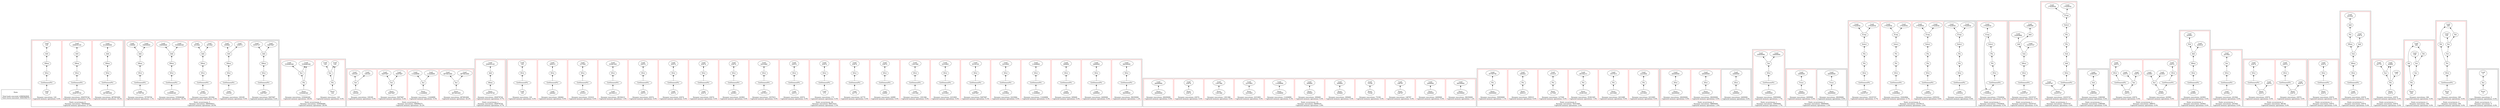 strict digraph {
rankdir=BT
subgraph {
Stats [shape=plaintext]
cluster=true
label="Total loads executed: 4386562829\nTotal stores executed: 1644358279"
}
subgraph {
subgraph {
"0_2_180" [label="SExt"]
"0_2_179" [label="SRem"]
"0_2_180" -> "0_2_179"
"0_2_181" [label="GetElementPtr"]
"0_2_181" -> "0_2_180"
"0_2_178" [label="Add"]
"0_2_179" -> "0_2_178"
{
rank=min
"0_2_182" [label="Load\n487681600"]
}
"0_2_182" -> "0_2_181"
"0_2_173" [label="Load\n612000000"]
"0_2_178" -> "0_2_173"
cluster=true
label="Dynamic executions: 487681600\nCaptured memory operations: 18.2%"
color=red
}
subgraph {
"0_3_447" [label="Add"]
"0_3_443" [label="Load\n294035145"]
"0_3_447" -> "0_3_443"
"0_3_448" [label="SRem"]
"0_3_448" -> "0_3_447"
"0_3_450" [label="SExt"]
"0_3_450" -> "0_3_448"
"0_3_451" [label="GetElementPtr"]
"0_3_451" -> "0_3_450"
{
rank=min
"0_3_452" [label="Load\n292878720"]
}
"0_3_452" -> "0_3_451"
cluster=true
label="Dynamic executions: 292878720\nCaptured memory operations: 9.7%"
color=red
}
subgraph {
"0_4_773" [label="Add"]
"0_4_772" [label="Load\n120"]
"0_4_773" -> "0_4_772"
"0_4_775" [label="SExt"]
"0_4_774" [label="SRem"]
"0_4_775" -> "0_4_774"
"0_4_774" -> "0_4_773"
{
rank=min
"0_4_777" [label="Load\n120"]
}
"0_4_776" [label="GetElementPtr"]
"0_4_777" -> "0_4_776"
"0_4_776" -> "0_4_775"
cluster=true
label="Dynamic executions: 120\nCaptured memory operations: 0.0%"
color=red
}
cluster=true
label="Static occurrences: 6\nDynamic executions: 780560455\nCaptured memory operations: 27.9%"
}
subgraph {
subgraph {
"1_0_387" [label="SRem"]
"1_0_386" [label="Add"]
"1_0_387" -> "1_0_386"
"1_0_388" [label="SExt"]
"1_0_388" -> "1_0_387"
{
rank=min
"1_0_390" [label="Load\n9287687"]
}
"1_0_389" [label="GetElementPtr"]
"1_0_390" -> "1_0_389"
"1_0_376" [label="Load\n9355727"]
"1_0_386" -> "1_0_376"
"1_0_385" [label="Load\n9287687"]
"1_0_386" -> "1_0_385"
"1_0_389" -> "1_0_388"
cluster=true
label="Dynamic executions: 9287687\nCaptured memory operations: 0.4%"
}
subgraph {
"1_1_521" [label="SRem"]
"1_1_520" [label="Add"]
"1_1_521" -> "1_1_520"
"1_1_517" [label="Load\n100566"]
"1_1_520" -> "1_1_517"
"1_1_523" [label="GetElementPtr"]
"1_1_522" [label="SExt"]
"1_1_523" -> "1_1_522"
"1_1_522" -> "1_1_521"
{
rank=min
"1_1_524" [label="Load\n100185"]
}
"1_1_524" -> "1_1_523"
"1_1_512" [label="Load\n100972"]
"1_1_520" -> "1_1_512"
cluster=true
label="Dynamic executions: 100185\nCaptured memory operations: 0.0%"
color=red
}
subgraph {
"1_2_604" [label="SRem"]
"1_2_603" [label="Add"]
"1_2_604" -> "1_2_603"
"1_2_601" [label="Load\n201944"]
"1_2_603" -> "1_2_601"
"1_2_605" [label="SExt"]
"1_2_605" -> "1_2_604"
{
rank=min
"1_2_607" [label="Load\n201944"]
}
"1_2_606" [label="GetElementPtr"]
"1_2_607" -> "1_2_606"
"1_2_606" -> "1_2_605"
"1_2_602" [label="Load\n201944"]
"1_2_603" -> "1_2_602"
cluster=true
label="Dynamic executions: 201944\nCaptured memory operations: 0.0%"
color=red
}
subgraph {
"1_3_847" [label="SExt"]
"1_3_846" [label="SRem"]
"1_3_847" -> "1_3_846"
"1_3_848" [label="GetElementPtr"]
"1_3_848" -> "1_3_847"
"1_3_845" [label="Add"]
"1_3_832" [label="Load\n35850000"]
"1_3_845" -> "1_3_832"
"1_3_839" [label="Load\n535646340"]
"1_3_845" -> "1_3_839"
"1_3_846" -> "1_3_845"
{
rank=min
"1_3_849" [label="Load\n535646340"]
}
"1_3_849" -> "1_3_848"
cluster=true
label="Dynamic executions: 535646340\nCaptured memory operations: 18.3%"
color=red
}
subgraph {
"1_4_858" [label="Add"]
"1_4_823" [label="Load\n150000"]
"1_4_858" -> "1_4_823"
{
rank=min
"1_4_862" [label="Load\n35709756"]
}
"1_4_861" [label="GetElementPtr"]
"1_4_862" -> "1_4_861"
"1_4_859" [label="SRem"]
"1_4_859" -> "1_4_858"
"1_4_860" [label="SExt"]
"1_4_861" -> "1_4_860"
"1_4_832" [label="Load\n35850000"]
"1_4_858" -> "1_4_832"
"1_4_860" -> "1_4_859"
cluster=true
label="Dynamic executions: 35709756\nCaptured memory operations: 1.1%"
color=red
}
cluster=true
label="Static occurrences: 5\nDynamic executions: 580945912\nCaptured memory operations: 20.0%"
}
subgraph {
subgraph {
"2_1_780" [label="Phi"]
"2_1_778" [label="Xor"]
"2_1_780" -> "2_1_778"
{
rank=min
"2_1_781" [label="Store\n120"]
}
"2_1_781" -> "2_1_780"
"2_1_768" [label="Load\n120"]
"2_1_778" -> "2_1_768"
"2_1_780" -> "2_1_768"
"2_1_777" [label="Load\n120"]
"2_1_778" -> "2_1_777"
cluster=true
label="Dynamic executions: 120\nCaptured memory operations: 0.0%"
color=red
}
subgraph {
"2_2_850" [label="Xor"]
"2_2_849" [label="Load\n535646340"]
"2_2_850" -> "2_2_849"
{
rank=min
"2_2_854" [label="Store\n535646340"]
}
"2_2_852" [label="Phi"]
"2_2_854" -> "2_2_852"
"2_2_852" -> "2_2_850"
"2_2_843" [label="Load\n535646340"]
"2_2_852" -> "2_2_843"
"2_2_850" -> "2_2_843"
cluster=true
label="Dynamic executions: 535646340\nCaptured memory operations: 26.6%"
color=red
}
cluster=true
label="Static occurrences: 3\nDynamic executions: 535646460\nCaptured memory operations: 26.6%"
}
subgraph {
subgraph {
{
rank=min
"3_0_185" [label="Store\n487681600"]
}
"3_0_184" [label="Xor"]
"3_0_185" -> "3_0_184"
"3_0_183" [label="Load\n487681600"]
"3_0_184" -> "3_0_183"
"3_0_182" [label="Load\n487681600"]
"3_0_184" -> "3_0_182"
cluster=true
label="Dynamic executions: 487681600\nCaptured memory operations: 24.2%"
color=red
}
subgraph {
{
rank=min
"3_1_339" [label="Store\n11426899"]
}
"3_1_338" [label="Xor"]
"3_1_339" -> "3_1_338"
"3_1_335" [label="Load\n11426899"]
"3_1_338" -> "3_1_335"
"3_1_337" [label="Load\n11426899"]
"3_1_338" -> "3_1_337"
cluster=true
label="Dynamic executions: 11426899\nCaptured memory operations: 0.5%"
color=red
}
subgraph {
"3_2_392" [label="Xor"]
"3_2_391" [label="Load\n9287687"]
"3_2_392" -> "3_2_391"
"3_2_390" [label="Load\n9287687"]
"3_2_392" -> "3_2_390"
{
rank=min
"3_2_393" [label="Store\n9287687"]
}
"3_2_393" -> "3_2_392"
cluster=true
label="Dynamic executions: 9287687\nCaptured memory operations: 0.4%"
color=red
}
subgraph {
{
rank=min
"3_3_527" [label="Store\n100185"]
}
"3_3_526" [label="Xor"]
"3_3_527" -> "3_3_526"
"3_3_524" [label="Load\n100185"]
"3_3_526" -> "3_3_524"
"3_3_525" [label="Load\n100185"]
"3_3_526" -> "3_3_525"
cluster=true
label="Dynamic executions: 100185\nCaptured memory operations: 0.0%"
color=red
}
cluster=true
label="Static occurrences: 4\nDynamic executions: 508496371\nCaptured memory operations: 25.2%"
}
subgraph {
subgraph {
"4_0_447" [label="Add"]
"4_0_443" [label="Load\n294035145"]
"4_0_447" -> "4_0_443"
"4_0_448" [label="SRem"]
"4_0_448" -> "4_0_447"
{
rank=min
"4_0_449" [label="Store\n292878720"]
}
"4_0_449" -> "4_0_448"
cluster=true
label="Dynamic executions: 292878720\nCaptured memory operations: 9.7%"
color=red
}
cluster=true
label="Static occurrences: 1\nDynamic executions: 292878720\nCaptured memory operations: 9.7%"
}
subgraph {
subgraph {
"5_3_148" [label="SExt"]
"5_3_147" [label="Load\n38250000"]
"5_3_148" -> "5_3_147"
{
rank=min
"5_3_150" [label="Load\n38250000"]
}
"5_3_149" [label="GetElementPtr"]
"5_3_150" -> "5_3_149"
"5_3_149" -> "5_3_148"
cluster=true
label="Dynamic executions: 38250000\nCaptured memory operations: 1.2%"
color=red
}
subgraph {
"5_4_193" [label="SExt"]
"5_4_190" [label="Load\n2400000"]
"5_4_193" -> "5_4_190"
"5_4_194" [label="GetElementPtr"]
"5_4_194" -> "5_4_193"
{
rank=min
"5_4_195" [label="Load\n2400000"]
}
"5_4_195" -> "5_4_194"
cluster=true
label="Dynamic executions: 2400000\nCaptured memory operations: 0.0%"
color=red
}
subgraph {
{
rank=min
"5_5_247" [label="Load\n309400"]
}
"5_5_246" [label="GetElementPtr"]
"5_5_247" -> "5_5_246"
"5_5_245" [label="SExt"]
"5_5_246" -> "5_5_245"
"5_5_242" [label="Load\n309400"]
"5_5_245" -> "5_5_242"
cluster=true
label="Dynamic executions: 309400\nCaptured memory operations: 0.0%"
color=red
}
subgraph {
{
rank=min
"5_6_342" [label="Load\n11426899"]
}
"5_6_341" [label="GetElementPtr"]
"5_6_342" -> "5_6_341"
"5_6_340" [label="SExt"]
"5_6_341" -> "5_6_340"
"5_6_335" [label="Load\n11426899"]
"5_6_340" -> "5_6_335"
cluster=true
label="Dynamic executions: 11426899\nCaptured memory operations: 0.3%"
color=red
}
subgraph {
"5_7_360" [label="SExt"]
"5_7_357" [label="Load\n2231805"]
"5_7_360" -> "5_7_357"
"5_7_361" [label="GetElementPtr"]
"5_7_361" -> "5_7_360"
{
rank=min
"5_7_362" [label="Load\n2223064"]
}
"5_7_362" -> "5_7_361"
cluster=true
label="Dynamic executions: 2223064\nCaptured memory operations: 0.0%"
color=red
}
subgraph {
{
rank=min
"5_8_385" [label="Load\n9287687"]
}
"5_8_384" [label="GetElementPtr"]
"5_8_385" -> "5_8_384"
"5_8_383" [label="SExt"]
"5_8_384" -> "5_8_383"
"5_8_380" [label="Load\n9319129"]
"5_8_383" -> "5_8_380"
cluster=true
label="Dynamic executions: 9287687\nCaptured memory operations: 0.3%"
color=red
}
subgraph {
"5_9_400" [label="SExt"]
"5_9_399" [label="Load\n2231805"]
"5_9_400" -> "5_9_399"
"5_9_401" [label="GetElementPtr"]
"5_9_401" -> "5_9_400"
{
rank=min
"5_9_402" [label="Load\n2231805"]
}
"5_9_402" -> "5_9_401"
cluster=true
label="Dynamic executions: 2231805\nCaptured memory operations: 0.0%"
color=red
}
subgraph {
"5_10_427" [label="SExt"]
"5_10_426" [label="Load\n1301366"]
"5_10_427" -> "5_10_426"
{
rank=min
"5_10_429" [label="Load\n1301366"]
}
"5_10_428" [label="GetElementPtr"]
"5_10_429" -> "5_10_428"
"5_10_428" -> "5_10_427"
cluster=true
label="Dynamic executions: 1301366\nCaptured memory operations: 0.0%"
color=red
}
subgraph {
"5_11_489" [label="SExt"]
"5_11_483" [label="Load\n43074"]
"5_11_489" -> "5_11_483"
{
rank=min
"5_11_491" [label="Load\n42899"]
}
"5_11_490" [label="GetElementPtr"]
"5_11_491" -> "5_11_490"
"5_11_490" -> "5_11_489"
cluster=true
label="Dynamic executions: 42899\nCaptured memory operations: 0.0%"
color=red
}
subgraph {
"5_12_493" [label="SExt"]
"5_12_486" [label="Load\n43074"]
"5_12_493" -> "5_12_486"
"5_12_494" [label="GetElementPtr"]
"5_12_494" -> "5_12_493"
{
rank=min
"5_12_495" [label="Load\n42779"]
}
"5_12_495" -> "5_12_494"
cluster=true
label="Dynamic executions: 42779\nCaptured memory operations: 0.0%"
color=red
}
subgraph {
"5_13_500" [label="GetElementPtr"]
"5_13_499" [label="SExt"]
"5_13_500" -> "5_13_499"
"5_13_486" [label="Load\n43074"]
"5_13_499" -> "5_13_486"
{
rank=min
"5_13_501" [label="Load\n175"]
}
"5_13_501" -> "5_13_500"
cluster=true
label="Dynamic executions: 175\nCaptured memory operations: 0.0%"
color=red
}
subgraph {
"5_14_534" [label="SExt"]
"5_14_533" [label="Load\n43074"]
"5_14_534" -> "5_14_533"
{
rank=min
"5_14_536" [label="Load\n43074"]
}
"5_14_535" [label="GetElementPtr"]
"5_14_536" -> "5_14_535"
"5_14_535" -> "5_14_534"
cluster=true
label="Dynamic executions: 43074\nCaptured memory operations: 0.0%"
color=red
}
subgraph {
"5_15_552" [label="GetElementPtr"]
"5_15_551" [label="SExt"]
"5_15_552" -> "5_15_551"
{
rank=min
"5_15_553" [label="Load\n1937815"]
}
"5_15_553" -> "5_15_552"
"5_15_548" [label="Load\n2431680"]
"5_15_551" -> "5_15_548"
cluster=true
label="Dynamic executions: 1937815\nCaptured memory operations: 0.0%"
color=red
}
subgraph {
"5_16_564" [label="GetElementPtr"]
"5_16_563" [label="SExt"]
"5_16_564" -> "5_16_563"
"5_16_562" [label="Load\n43074"]
"5_16_563" -> "5_16_562"
{
rank=min
"5_16_581" [label="Load\n243901"]
}
"5_16_581" -> "5_16_564"
cluster=true
label="Dynamic executions: 243901\nCaptured memory operations: 0.0%"
color=red
}
subgraph {
"5_17_564" [label="GetElementPtr"]
"5_17_563" [label="SExt"]
"5_17_564" -> "5_17_563"
"5_17_562" [label="Load\n43074"]
"5_17_563" -> "5_17_562"
{
rank=min
"5_17_588" [label="Load\n43074"]
}
"5_17_588" -> "5_17_564"
cluster=true
label="Dynamic executions: 43074\nCaptured memory operations: 0.0%"
color=red
}
subgraph {
"5_18_591" [label="SExt"]
"5_18_588" [label="Load\n43074"]
"5_18_591" -> "5_18_588"
{
rank=min
"5_18_593" [label="Load\n43074"]
}
"5_18_592" [label="GetElementPtr"]
"5_18_593" -> "5_18_592"
"5_18_592" -> "5_18_591"
cluster=true
label="Dynamic executions: 43074\nCaptured memory operations: 0.0%"
color=red
}
subgraph {
{
rank=min
"5_19_627" [label="Load\n43074"]
}
"5_19_626" [label="GetElementPtr"]
"5_19_627" -> "5_19_626"
"5_19_563" [label="SExt"]
"5_19_562" [label="Load\n43074"]
"5_19_563" -> "5_19_562"
"5_19_626" -> "5_19_563"
cluster=true
label="Dynamic executions: 43074\nCaptured memory operations: 0.0%"
color=red
}
subgraph {
"5_20_639" [label="SExt"]
"5_20_636" [label="Load\n35381505"]
"5_20_639" -> "5_20_636"
{
rank=min
"5_20_641" [label="Load\n28194213"]
}
"5_20_640" [label="GetElementPtr"]
"5_20_641" -> "5_20_640"
"5_20_640" -> "5_20_639"
cluster=true
label="Dynamic executions: 28194213\nCaptured memory operations: 1.0%"
color=red
}
subgraph {
"5_21_654" [label="GetElementPtr"]
"5_21_653" [label="SExt"]
"5_21_654" -> "5_21_653"
"5_21_650" [label="Load\n127500"]
"5_21_653" -> "5_21_650"
{
rank=min
"5_21_655" [label="Load\n101610"]
}
"5_21_655" -> "5_21_654"
cluster=true
label="Dynamic executions: 101610\nCaptured memory operations: 0.0%"
color=red
}
subgraph {
"5_22_667" [label="SExt"]
"5_22_664" [label="Load\n309315"]
"5_22_667" -> "5_22_664"
{
rank=min
"5_22_669" [label="Load\n246462"]
}
"5_22_668" [label="GetElementPtr"]
"5_22_669" -> "5_22_668"
"5_22_668" -> "5_22_667"
cluster=true
label="Dynamic executions: 246462\nCaptured memory operations: 0.0%"
color=red
}
subgraph {
{
rank=min
"5_23_772" [label="Load\n120"]
}
"5_23_771" [label="GetElementPtr"]
"5_23_772" -> "5_23_771"
"5_23_770" [label="SExt"]
"5_23_771" -> "5_23_770"
"5_23_763" [label="Load\n120"]
"5_23_770" -> "5_23_763"
cluster=true
label="Dynamic executions: 120\nCaptured memory operations: 0.0%"
color=red
}
cluster=true
label="Static occurrences: 26\nDynamic executions: 98412523\nCaptured memory operations: 3.3%"
}
subgraph {
subgraph {
{
rank=min
"6_2_151" [label="Store\n38250000"]
}
"6_2_150" [label="Load\n38250000"]
"6_2_151" -> "6_2_150"
cluster=true
label="Dynamic executions: 38250000\nCaptured memory operations: 1.2%"
color=red
}
subgraph {
{
rank=min
"6_3_196" [label="Store\n2400000"]
}
"6_3_195" [label="Load\n2400000"]
"6_3_196" -> "6_3_195"
cluster=true
label="Dynamic executions: 2400000\nCaptured memory operations: 0.0%"
color=red
}
subgraph {
{
rank=min
"6_4_206" [label="Store\n148787"]
}
"6_4_204" [label="Load\n148787"]
"6_4_206" -> "6_4_204"
cluster=true
label="Dynamic executions: 148787\nCaptured memory operations: 0.0%"
color=red
}
subgraph {
{
rank=min
"6_5_234" [label="Store\n75338"]
}
"6_5_231" [label="Load\n75338"]
"6_5_234" -> "6_5_231"
cluster=true
label="Dynamic executions: 75338\nCaptured memory operations: 0.0%"
color=red
}
subgraph {
{
rank=min
"6_6_244" [label="Store\n309400"]
}
"6_6_242" [label="Load\n309400"]
"6_6_244" -> "6_6_242"
cluster=true
label="Dynamic executions: 309400\nCaptured memory operations: 0.0%"
color=red
}
subgraph {
{
rank=min
"6_7_248" [label="Store\n309400"]
}
"6_7_247" [label="Load\n309400"]
"6_7_248" -> "6_7_247"
cluster=true
label="Dynamic executions: 309400\nCaptured memory operations: 0.0%"
color=red
}
subgraph {
{
rank=min
"6_8_343" [label="Store\n11426899"]
}
"6_8_342" [label="Load\n11426899"]
"6_8_343" -> "6_8_342"
cluster=true
label="Dynamic executions: 11426899\nCaptured memory operations: 0.3%"
color=red
}
subgraph {
{
rank=min
"6_9_403" [label="Store\n2231805"]
}
"6_9_402" [label="Load\n2231805"]
"6_9_403" -> "6_9_402"
cluster=true
label="Dynamic executions: 2231805\nCaptured memory operations: 0.0%"
color=red
}
subgraph {
{
rank=min
"6_10_430" [label="Store\n1301366"]
}
"6_10_429" [label="Load\n1301366"]
"6_10_430" -> "6_10_429"
cluster=true
label="Dynamic executions: 1301366\nCaptured memory operations: 0.0%"
color=red
}
subgraph {
{
rank=min
"6_11_537" [label="Store\n43074"]
}
"6_11_536" [label="Load\n43074"]
"6_11_537" -> "6_11_536"
cluster=true
label="Dynamic executions: 43074\nCaptured memory operations: 0.0%"
color=red
}
subgraph {
{
rank=min
"6_14_873" [label="Store\n28200000"]
}
"6_14_871" [label="Load\n28200000"]
"6_14_873" -> "6_14_871"
cluster=true
label="Dynamic executions: 28200000\nCaptured memory operations: 0.9%"
color=red
}
cluster=true
label="Static occurrences: 15\nDynamic executions: 84696101\nCaptured memory operations: 2.8%"
}
subgraph {
subgraph {
"7_0_364" [label="Phi"]
"7_0_362" [label="Load\n2223064"]
"7_0_364" -> "7_0_362"
{
rank=min
"7_0_366" [label="Store\n2231805"]
}
"7_0_366" -> "7_0_364"
cluster=true
label="Dynamic executions: 2231805\nCaptured memory operations: 0.0%"
color=red
}
subgraph {
{
rank=min
"7_1_556" [label="Store\n2431680"]
}
"7_1_555" [label="Phi"]
"7_1_556" -> "7_1_555"
"7_1_553" [label="Load\n1937815"]
"7_1_555" -> "7_1_553"
cluster=true
label="Dynamic executions: 2431680\nCaptured memory operations: 0.0%"
color=red
}
subgraph {
"7_2_643" [label="Phi"]
"7_2_641" [label="Load\n28194213"]
"7_2_643" -> "7_2_641"
{
rank=min
"7_2_644" [label="Store\n35381505"]
}
"7_2_644" -> "7_2_643"
cluster=true
label="Dynamic executions: 35381505\nCaptured memory operations: 1.0%"
color=red
}
subgraph {
{
rank=min
"7_3_658" [label="Store\n127500"]
}
"7_3_657" [label="Phi"]
"7_3_658" -> "7_3_657"
"7_3_655" [label="Load\n101610"]
"7_3_657" -> "7_3_655"
cluster=true
label="Dynamic executions: 127500\nCaptured memory operations: 0.0%"
color=red
}
subgraph {
{
rank=min
"7_4_672" [label="Store\n309315"]
}
"7_4_671" [label="Phi"]
"7_4_672" -> "7_4_671"
"7_4_669" [label="Load\n246462"]
"7_4_671" -> "7_4_669"
cluster=true
label="Dynamic executions: 309315\nCaptured memory operations: 0.0%"
color=red
}
subgraph {
{
rank=min
"7_5_865" [label="Store\n35850000"]
}
"7_5_864" [label="Phi"]
"7_5_865" -> "7_5_864"
"7_5_862" [label="Load\n35709756"]
"7_5_864" -> "7_5_862"
cluster=true
label="Dynamic executions: 35850000\nCaptured memory operations: 1.1%"
color=red
}
cluster=true
label="Static occurrences: 6\nDynamic executions: 76331805\nCaptured memory operations: 2.4%"
}
subgraph {
subgraph {
"8_0_127" [label="ZExt"]
"8_0_126" [label="Load\n2400000"]
"8_0_127" -> "8_0_126"
{
rank=min
"8_0_129" [label="Store\n2400000"]
}
"8_0_129" -> "8_0_127"
cluster=true
label="Dynamic executions: 2400000\nCaptured memory operations: 0.0%"
}
subgraph {
"8_1_138" [label="ZExt"]
"8_1_137" [label="Load\n28200000"]
"8_1_138" -> "8_1_137"
{
rank=min
"8_1_141" [label="Store\n28200000"]
}
"8_1_141" -> "8_1_138"
cluster=true
label="Dynamic executions: 28200000\nCaptured memory operations: 0.9%"
color=red
}
subgraph {
{
rank=min
"8_2_818" [label="Store\n28200000"]
}
"8_2_815" [label="ZExt"]
"8_2_818" -> "8_2_815"
"8_2_814" [label="Load\n28200000"]
"8_2_815" -> "8_2_814"
cluster=true
label="Dynamic executions: 28200000\nCaptured memory operations: 0.9%"
color=red
}
cluster=true
label="Static occurrences: 3\nDynamic executions: 58800000\nCaptured memory operations: 1.9%"
}
subgraph {
subgraph {
{
rank=min
"9_0_832" [label="Load\n35850000"]
}
"9_0_831" [label="GetElementPtr"]
"9_0_832" -> "9_0_831"
"9_0_829" [label="Xor"]
"9_0_828" [label="Load\n35850000"]
"9_0_829" -> "9_0_828"
"9_0_830" [label="SExt"]
"9_0_831" -> "9_0_830"
"9_0_830" -> "9_0_829"
"9_0_827" [label="Load\n35850000"]
"9_0_829" -> "9_0_827"
cluster=true
label="Dynamic executions: 35850000\nCaptured memory operations: 1.7%"
color=red
}
cluster=true
label="Static occurrences: 1\nDynamic executions: 35850000\nCaptured memory operations: 1.7%"
}
subgraph {
subgraph {
"10_0_691" [label="Trunc"]
"10_0_690" [label="Load\n28200000"]
"10_0_691" -> "10_0_690"
{
rank=min
"10_0_693" [label="Store\n28200000"]
}
"10_0_693" -> "10_0_691"
cluster=true
label="Dynamic executions: 28200000\nCaptured memory operations: 0.9%"
}
subgraph {
{
rank=min
"10_1_883" [label="Store\n2400000"]
}
"10_1_880" [label="Trunc"]
"10_1_883" -> "10_1_880"
"10_1_879" [label="Load\n2400000"]
"10_1_880" -> "10_1_879"
cluster=true
label="Dynamic executions: 2400000\nCaptured memory operations: 0.0%"
color=red
}
cluster=true
label="Static occurrences: 2\nDynamic executions: 30600000\nCaptured memory operations: 1.0%"
}
subgraph {
subgraph {
"11_0_285" [label="SExt"]
"11_0_282" [label="Phi"]
"11_0_285" -> "11_0_282"
"11_0_279" [label="Phi"]
"11_0_277" [label="Select"]
"11_0_279" -> "11_0_277"
{
rank=min
"11_0_287" [label="Load\n2305252"]
}
"11_0_286" [label="GetElementPtr"]
"11_0_287" -> "11_0_286"
"11_0_282" -> "11_0_279"
"11_0_286" -> "11_0_285"
"11_0_276" [label="ICmp"]
"11_0_275" [label="Load\n17024934"]
"11_0_276" -> "11_0_275"
"11_0_273" [label="Load\n17024934"]
"11_0_276" -> "11_0_273"
"11_0_277" -> "11_0_276"
cluster=true
label="Dynamic executions: 2305252\nCaptured memory operations: 0.6%"
}
subgraph {
"11_1_285" [label="SExt"]
"11_1_282" [label="Phi"]
"11_1_285" -> "11_1_282"
"11_1_279" [label="Phi"]
"11_1_277" [label="Select"]
"11_1_279" -> "11_1_277"
{
rank=min
"11_1_296" [label="Load\n2305252"]
}
"11_1_286" [label="GetElementPtr"]
"11_1_296" -> "11_1_286"
"11_1_282" -> "11_1_279"
"11_1_286" -> "11_1_285"
"11_1_276" [label="ICmp"]
"11_1_275" [label="Load\n17024934"]
"11_1_276" -> "11_1_275"
"11_1_273" [label="Load\n17024934"]
"11_1_276" -> "11_1_273"
"11_1_277" -> "11_1_276"
cluster=true
label="Dynamic executions: 2305252\nCaptured memory operations: 0.6%"
color=red
}
subgraph {
"11_2_285" [label="SExt"]
"11_2_282" [label="Phi"]
"11_2_285" -> "11_2_282"
"11_2_279" [label="Phi"]
"11_2_277" [label="Select"]
"11_2_279" -> "11_2_277"
{
rank=min
"11_2_314" [label="Load\n10262864"]
}
"11_2_313" [label="GetElementPtr"]
"11_2_314" -> "11_2_313"
"11_2_282" -> "11_2_279"
"11_2_276" [label="ICmp"]
"11_2_275" [label="Load\n17024934"]
"11_2_276" -> "11_2_275"
"11_2_273" [label="Load\n17024934"]
"11_2_276" -> "11_2_273"
"11_2_277" -> "11_2_276"
"11_2_313" -> "11_2_285"
cluster=true
label="Dynamic executions: 10262864\nCaptured memory operations: 0.7%"
color=red
}
subgraph {
"11_3_300" [label="GetElementPtr"]
"11_3_285" [label="SExt"]
"11_3_300" -> "11_3_285"
"11_3_282" [label="Phi"]
"11_3_285" -> "11_3_282"
"11_3_279" [label="Phi"]
"11_3_277" [label="Select"]
"11_3_279" -> "11_3_277"
"11_3_282" -> "11_3_279"
{
rank=min
"11_3_317" [label="Load\n10235747"]
}
"11_3_317" -> "11_3_300"
"11_3_276" [label="ICmp"]
"11_3_275" [label="Load\n17024934"]
"11_3_276" -> "11_3_275"
"11_3_273" [label="Load\n17024934"]
"11_3_276" -> "11_3_273"
"11_3_277" -> "11_3_276"
cluster=true
label="Dynamic executions: 10235747\nCaptured memory operations: 0.7%"
color=red
}
cluster=true
label="Static occurrences: 4\nDynamic executions: 25109115\nCaptured memory operations: 2.6%"
}
subgraph {
subgraph {
"12_0_276" [label="ICmp"]
"12_0_275" [label="Load\n17024934"]
"12_0_276" -> "12_0_275"
"12_0_279" [label="Phi"]
"12_0_277" [label="Select"]
"12_0_279" -> "12_0_277"
"12_0_271" [label="ZExt"]
"12_0_263" [label="Phi"]
"12_0_271" -> "12_0_263"
"12_0_263" -> "12_0_279"
"12_0_272" [label="GetElementPtr"]
"12_0_272" -> "12_0_271"
{
rank=min
"12_0_273" [label="Load\n17024934"]
}
"12_0_276" -> "12_0_273"
"12_0_277" -> "12_0_276"
"12_0_273" -> "12_0_272"
cluster=true
label="Dynamic executions: 17024934\nCaptured memory operations: 0.5%"
color=red
}
cluster=true
label="Static occurrences: 1\nDynamic executions: 17024934\nCaptured memory operations: 0.5%"
}
subgraph {
subgraph {
"13_0_321" [label="SExt"]
"13_0_320" [label="SRem"]
"13_0_321" -> "13_0_320"
"13_0_318" [label="Add"]
"13_0_314" [label="Load\n10262864"]
"13_0_318" -> "13_0_314"
{
rank=min
"13_0_323" [label="Load\n10235747"]
}
"13_0_322" [label="GetElementPtr"]
"13_0_323" -> "13_0_322"
"13_0_299" [label="Add"]
"13_0_227" [label="Load\n2380590"]
"13_0_299" -> "13_0_227"
"13_0_318" -> "13_0_299"
"13_0_319" [label="Sub"]
"13_0_320" -> "13_0_319"
"13_0_319" -> "13_0_318"
"13_0_317" [label="Load\n10235747"]
"13_0_319" -> "13_0_317"
"13_0_322" -> "13_0_321"
cluster=true
label="Dynamic executions: 10235747\nCaptured memory operations: 0.5%"
color=red
}
cluster=true
label="Static occurrences: 1\nDynamic executions: 10235747\nCaptured memory operations: 0.5%"
}
subgraph {
subgraph {
"14_0_279" [label="Phi"]
"14_0_277" [label="Select"]
"14_0_279" -> "14_0_277"
{
rank=min
"14_0_328" [label="Store\n10235747"]
}
"14_0_323" [label="Load\n10235747"]
"14_0_328" -> "14_0_323"
"14_0_289" [label="Sub"]
"14_0_282" [label="Phi"]
"14_0_289" -> "14_0_282"
"14_0_325" [label="Add"]
"14_0_325" -> "14_0_289"
"14_0_282" -> "14_0_279"
"14_0_327" [label="GetElementPtr"]
"14_0_326" [label="SExt"]
"14_0_327" -> "14_0_326"
"14_0_276" [label="ICmp"]
"14_0_275" [label="Load\n17024934"]
"14_0_276" -> "14_0_275"
"14_0_328" -> "14_0_327"
"14_0_273" [label="Load\n17024934"]
"14_0_276" -> "14_0_273"
"14_0_277" -> "14_0_276"
"14_0_326" -> "14_0_325"
cluster=true
label="Dynamic executions: 10235747\nCaptured memory operations: 0.9%"
color=red
}
cluster=true
label="Static occurrences: 1\nDynamic executions: 10235747\nCaptured memory operations: 0.9%"
}
subgraph {
subgraph {
{
rank=min
"15_0_353" [label="Store\n2380590"]
}
"15_0_351" [label="Sub"]
"15_0_353" -> "15_0_351"
"15_0_349" [label="Load\n2380590"]
"15_0_351" -> "15_0_349"
cluster=true
label="Dynamic executions: 2380590\nCaptured memory operations: 0.0%"
}
cluster=true
label="Static occurrences: 1\nDynamic executions: 2380590\nCaptured memory operations: 0.0%"
}
subgraph {
subgraph {
{
rank=min
"16_0_583" [label="Store\n243901"]
}
"16_0_582" [label="Xor"]
"16_0_583" -> "16_0_582"
"16_0_564" [label="GetElementPtr"]
"16_0_563" [label="SExt"]
"16_0_564" -> "16_0_563"
"16_0_583" -> "16_0_564"
"16_0_562" [label="Load\n43074"]
"16_0_563" -> "16_0_562"
"16_0_581" [label="Load\n243901"]
"16_0_582" -> "16_0_581"
"16_0_580" [label="Load\n243901"]
"16_0_582" -> "16_0_580"
cluster=true
label="Dynamic executions: 243901\nCaptured memory operations: 0.0%"
color=red
}
subgraph {
"16_1_563" [label="SExt"]
"16_1_562" [label="Load\n43074"]
"16_1_563" -> "16_1_562"
"16_1_626" [label="GetElementPtr"]
"16_1_626" -> "16_1_563"
{
rank=min
"16_1_629" [label="Store\n43074"]
}
"16_1_628" [label="Xor"]
"16_1_629" -> "16_1_628"
"16_1_624" [label="Load\n43074"]
"16_1_628" -> "16_1_624"
"16_1_627" [label="Load\n43074"]
"16_1_628" -> "16_1_627"
"16_1_629" -> "16_1_626"
cluster=true
label="Dynamic executions: 43074\nCaptured memory operations: 0.0%"
color=red
}
cluster=true
label="Static occurrences: 2\nDynamic executions: 286975\nCaptured memory operations: 0.0%"
}
subgraph {
subgraph {
"17_0_575" [label="Mul"]
"17_0_573" [label="Load\n243901"]
"17_0_575" -> "17_0_573"
"17_0_578" [label="SExt"]
"17_0_577" [label="SRem"]
"17_0_578" -> "17_0_577"
"17_0_576" [label="Add"]
"17_0_570" [label="Load\n245018"]
"17_0_576" -> "17_0_570"
"17_0_577" -> "17_0_576"
{
rank=min
"17_0_580" [label="Load\n243901"]
}
"17_0_579" [label="GetElementPtr"]
"17_0_580" -> "17_0_579"
"17_0_579" -> "17_0_578"
"17_0_576" -> "17_0_575"
cluster=true
label="Dynamic executions: 243901\nCaptured memory operations: 0.0%"
color=red
}
cluster=true
label="Static occurrences: 1\nDynamic executions: 243901\nCaptured memory operations: 0.0%"
}
subgraph {
subgraph {
"18_0_608" [label="Xor"]
"18_0_607" [label="Load\n201944"]
"18_0_608" -> "18_0_607"
{
rank=min
"18_0_611" [label="Load\n201944"]
}
"18_0_610" [label="GetElementPtr"]
"18_0_611" -> "18_0_610"
"18_0_609" [label="SExt"]
"18_0_610" -> "18_0_609"
"18_0_609" -> "18_0_608"
cluster=true
label="Dynamic executions: 201944\nCaptured memory operations: 0.0%"
color=red
}
cluster=true
label="Static occurrences: 1\nDynamic executions: 201944\nCaptured memory operations: 0.0%"
}
subgraph {
subgraph {
"19_0_564" [label="GetElementPtr"]
"19_0_563" [label="SExt"]
"19_0_564" -> "19_0_563"
{
rank=min
"19_0_594" [label="Store\n43074"]
}
"19_0_593" [label="Load\n43074"]
"19_0_594" -> "19_0_593"
"19_0_562" [label="Load\n43074"]
"19_0_563" -> "19_0_562"
"19_0_594" -> "19_0_564"
cluster=true
label="Dynamic executions: 43074\nCaptured memory operations: 0.0%"
color=red
}
subgraph {
"19_1_564" [label="GetElementPtr"]
"19_1_563" [label="SExt"]
"19_1_564" -> "19_1_563"
"19_1_562" [label="Load\n43074"]
"19_1_563" -> "19_1_562"
{
rank=min
"19_1_625" [label="Store\n43074"]
}
"19_1_624" [label="Load\n43074"]
"19_1_625" -> "19_1_624"
"19_1_625" -> "19_1_564"
cluster=true
label="Dynamic executions: 43074\nCaptured memory operations: 0.0%"
color=red
}
cluster=true
label="Static occurrences: 2\nDynamic executions: 86148\nCaptured memory operations: 0.0%"
}
subgraph {
subgraph {
"20_1_564" [label="GetElementPtr"]
"20_1_563" [label="SExt"]
"20_1_564" -> "20_1_563"
"20_1_562" [label="Load\n43074"]
"20_1_563" -> "20_1_562"
{
rank=min
"20_1_565" [label="Store\n43074"]
}
"20_1_565" -> "20_1_564"
cluster=true
label="Dynamic executions: 43074\nCaptured memory operations: 0.0%"
color=red
}
cluster=true
label="Static occurrences: 3\nDynamic executions: 43075\nCaptured memory operations: 0.0%"
}
subgraph {
subgraph {
"21_0_618" [label="SRem"]
"21_0_614" [label="Phi"]
"21_0_618" -> "21_0_614"
"21_0_621" [label="SRem"]
"21_0_620" [label="Sub"]
"21_0_621" -> "21_0_620"
"21_0_612" [label="Add"]
"21_0_614" -> "21_0_612"
"21_0_619" [label="Add"]
"21_0_620" -> "21_0_619"
"21_0_623" [label="GetElementPtr"]
"21_0_622" [label="SExt"]
"21_0_623" -> "21_0_622"
"21_0_622" -> "21_0_621"
"21_0_611" [label="Load\n201944"]
"21_0_612" -> "21_0_611"
{
rank=min
"21_0_624" [label="Load\n43074"]
}
"21_0_624" -> "21_0_623"
"21_0_593" [label="Load\n43074"]
"21_0_619" -> "21_0_593"
"21_0_620" -> "21_0_618"
cluster=true
label="Dynamic executions: 43074\nCaptured memory operations: 0.0%"
color=red
}
cluster=true
label="Static occurrences: 1\nDynamic executions: 43074\nCaptured memory operations: 0.0%"
}
subgraph {
subgraph {
{
rank=min
"22_0_505" [label="Store\n43074"]
}
"22_0_503" [label="Phi"]
"22_0_505" -> "22_0_503"
"22_0_496" [label="Xor"]
"22_0_491" [label="Load\n42899"]
"22_0_496" -> "22_0_491"
"22_0_501" [label="Load\n175"]
"22_0_503" -> "22_0_501"
"22_0_503" -> "22_0_496"
"22_0_503" -> "22_0_491"
"22_0_495" [label="Load\n42779"]
"22_0_496" -> "22_0_495"
cluster=true
label="Dynamic executions: 43074\nCaptured memory operations: 0.0%"
color=red
}
cluster=true
label="Static occurrences: 1\nDynamic executions: 43074\nCaptured memory operations: 0.0%"
}
subgraph {
subgraph {
"23_1_738" [label="Shl"]
"23_1_730" [label="Load\n246"]
"23_1_738" -> "23_1_730"
"23_1_736" [label="Xor"]
"23_1_735" [label="Xor"]
"23_1_736" -> "23_1_735"
"23_1_740" [label="Phi"]
"23_1_740" -> "23_1_738"
"23_1_733" [label="Load\n126"]
"23_1_735" -> "23_1_733"
"23_1_734" [label="Shl"]
"23_1_734" -> "23_1_730"
"23_1_735" -> "23_1_734"
"23_1_740" -> "23_1_736"
{
rank=min
"23_1_742" [label="Store\n246"]
}
"23_1_742" -> "23_1_740"
cluster=true
label="Dynamic executions: 246\nCaptured memory operations: 0.0%"
color=red
}
cluster=true
label="Static occurrences: 2\nDynamic executions: 246\nCaptured memory operations: 0.0%"
}
subgraph {
subgraph {
"24_1_738" [label="Shl"]
"24_1_730" [label="Load\n246"]
"24_1_738" -> "24_1_730"
"24_1_736" [label="Xor"]
"24_1_735" [label="Xor"]
"24_1_736" -> "24_1_735"
"24_1_740" [label="Phi"]
"24_1_740" -> "24_1_738"
"24_1_743" [label="SExt"]
"24_1_743" -> "24_1_740"
"24_1_733" [label="Load\n126"]
"24_1_735" -> "24_1_733"
"24_1_734" [label="Shl"]
"24_1_734" -> "24_1_730"
"24_1_744" [label="GetElementPtr"]
"24_1_744" -> "24_1_743"
"24_1_735" -> "24_1_734"
{
rank=min
"24_1_746" [label="Store\n246"]
}
"24_1_746" -> "24_1_744"
"24_1_740" -> "24_1_736"
cluster=true
label="Dynamic executions: 246\nCaptured memory operations: 0.0%"
color=red
}
cluster=true
label="Static occurrences: 2\nDynamic executions: 246\nCaptured memory operations: 0.0%"
}
subgraph {
subgraph {
{
rank=min
"25_0_28" [label="Store\n0"]
}
"25_0_27" [label="Xor"]
"25_0_28" -> "25_0_27"
"25_0_26" [label="Load\n0"]
"25_0_27" -> "25_0_26"
cluster=true
label="Dynamic executions: 0\nCaptured memory operations: 0.0%"
}
cluster=true
label="Static occurrences: 2\nDynamic executions: 4\nCaptured memory operations: 0.0%"
}
}
